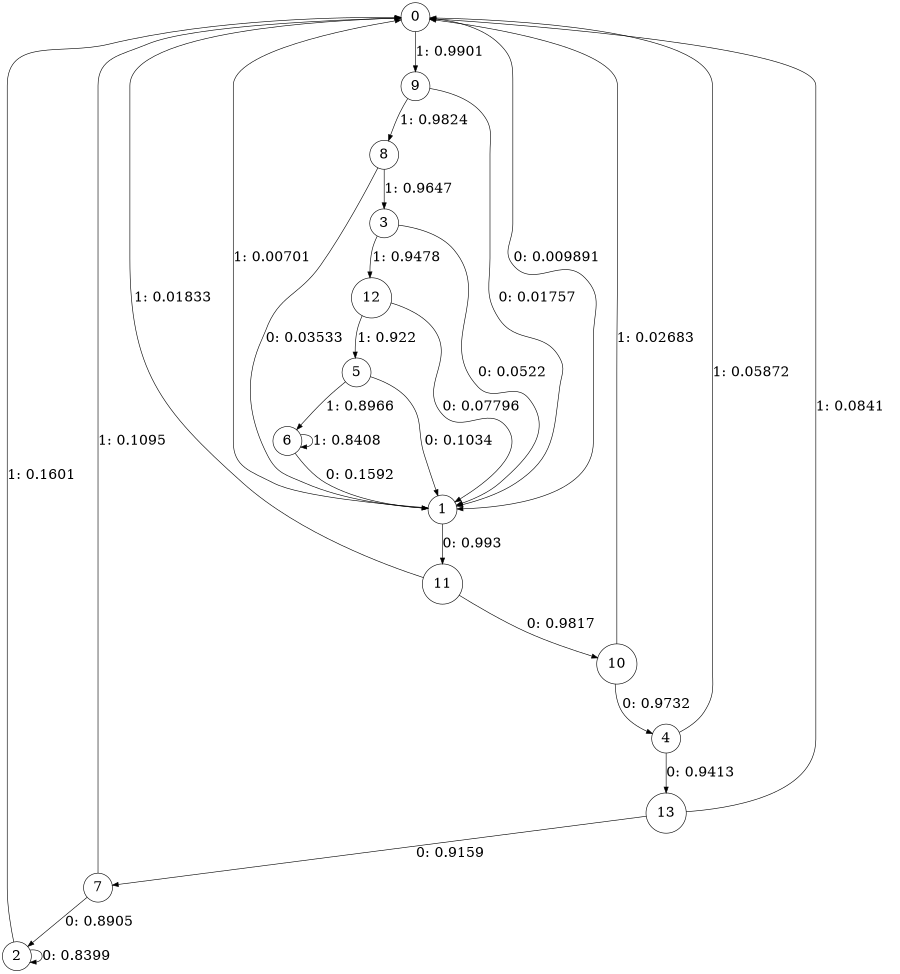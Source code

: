 digraph "ch4_face_source_L7" {
size = "6,8.5";
ratio = "fill";
node [shape = circle];
node [fontsize = 24];
edge [fontsize = 24];
0 -> 1 [label = "0: 0.009891  "];
0 -> 9 [label = "1: 0.9901   "];
1 -> 11 [label = "0: 0.993    "];
1 -> 0 [label = "1: 0.00701  "];
2 -> 2 [label = "0: 0.8399   "];
2 -> 0 [label = "1: 0.1601   "];
3 -> 1 [label = "0: 0.0522   "];
3 -> 12 [label = "1: 0.9478   "];
4 -> 13 [label = "0: 0.9413   "];
4 -> 0 [label = "1: 0.05872  "];
5 -> 1 [label = "0: 0.1034   "];
5 -> 6 [label = "1: 0.8966   "];
6 -> 1 [label = "0: 0.1592   "];
6 -> 6 [label = "1: 0.8408   "];
7 -> 2 [label = "0: 0.8905   "];
7 -> 0 [label = "1: 0.1095   "];
8 -> 1 [label = "0: 0.03533  "];
8 -> 3 [label = "1: 0.9647   "];
9 -> 1 [label = "0: 0.01757  "];
9 -> 8 [label = "1: 0.9824   "];
10 -> 4 [label = "0: 0.9732   "];
10 -> 0 [label = "1: 0.02683  "];
11 -> 10 [label = "0: 0.9817   "];
11 -> 0 [label = "1: 0.01833  "];
12 -> 1 [label = "0: 0.07796  "];
12 -> 5 [label = "1: 0.922    "];
13 -> 7 [label = "0: 0.9159   "];
13 -> 0 [label = "1: 0.0841   "];
}